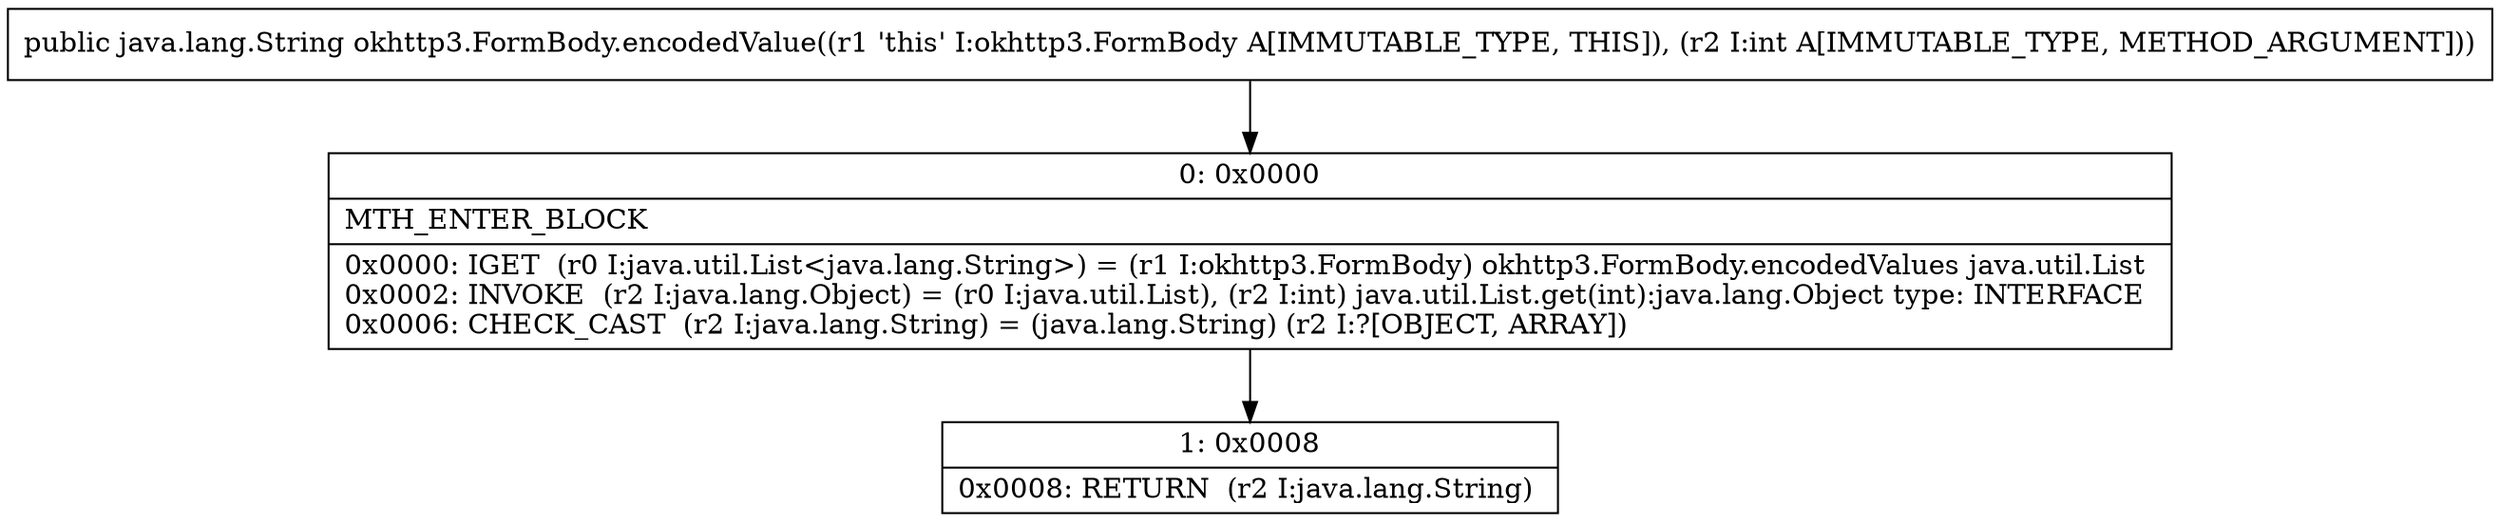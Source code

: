 digraph "CFG forokhttp3.FormBody.encodedValue(I)Ljava\/lang\/String;" {
Node_0 [shape=record,label="{0\:\ 0x0000|MTH_ENTER_BLOCK\l|0x0000: IGET  (r0 I:java.util.List\<java.lang.String\>) = (r1 I:okhttp3.FormBody) okhttp3.FormBody.encodedValues java.util.List \l0x0002: INVOKE  (r2 I:java.lang.Object) = (r0 I:java.util.List), (r2 I:int) java.util.List.get(int):java.lang.Object type: INTERFACE \l0x0006: CHECK_CAST  (r2 I:java.lang.String) = (java.lang.String) (r2 I:?[OBJECT, ARRAY]) \l}"];
Node_1 [shape=record,label="{1\:\ 0x0008|0x0008: RETURN  (r2 I:java.lang.String) \l}"];
MethodNode[shape=record,label="{public java.lang.String okhttp3.FormBody.encodedValue((r1 'this' I:okhttp3.FormBody A[IMMUTABLE_TYPE, THIS]), (r2 I:int A[IMMUTABLE_TYPE, METHOD_ARGUMENT])) }"];
MethodNode -> Node_0;
Node_0 -> Node_1;
}

